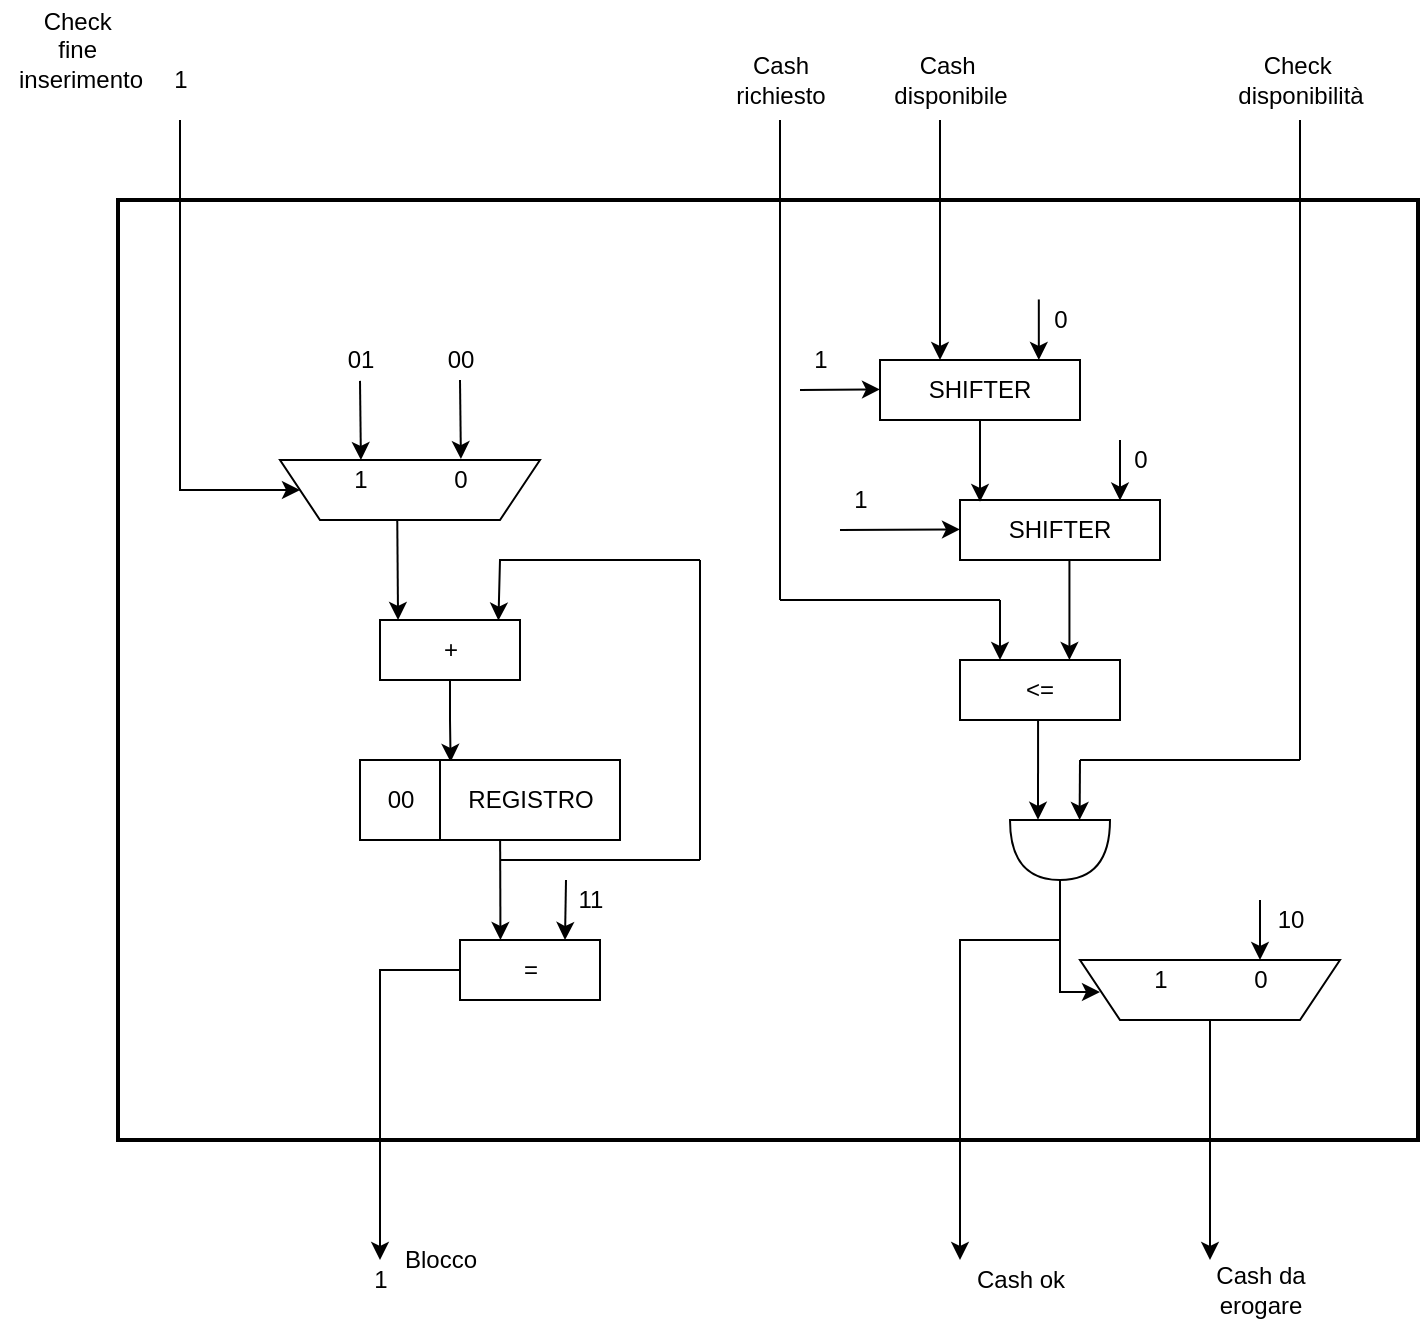 <mxfile version="14.2.6" type="device"><diagram id="F1ZzKA-eBVkGZL5owRjH" name="Page-1"><mxGraphModel dx="1730" dy="967" grid="1" gridSize="10" guides="1" tooltips="1" connect="1" arrows="1" fold="1" page="1" pageScale="1" pageWidth="827" pageHeight="1169" math="0" shadow="0"><root><mxCell id="0"/><mxCell id="1" parent="0"/><mxCell id="3Wlb52w0nsUD1-H8WVIE-4" value="" style="shape=trapezoid;perimeter=trapezoidPerimeter;whiteSpace=wrap;html=1;fixedSize=1;rotation=-180;" vertex="1" parent="1"><mxGeometry x="170" y="610" width="130" height="30" as="geometry"/></mxCell><mxCell id="3Wlb52w0nsUD1-H8WVIE-15" style="edgeStyle=orthogonalEdgeStyle;rounded=0;orthogonalLoop=1;jettySize=auto;html=1;entryX=0.059;entryY=0.024;entryDx=0;entryDy=0;entryPerimeter=0;" edge="1" parent="1" source="3Wlb52w0nsUD1-H8WVIE-5" target="3Wlb52w0nsUD1-H8WVIE-6"><mxGeometry relative="1" as="geometry"/></mxCell><mxCell id="3Wlb52w0nsUD1-H8WVIE-5" value="" style="rounded=0;whiteSpace=wrap;html=1;" vertex="1" parent="1"><mxGeometry x="220" y="690" width="70" height="30" as="geometry"/></mxCell><mxCell id="3Wlb52w0nsUD1-H8WVIE-6" value="" style="rounded=0;whiteSpace=wrap;html=1;" vertex="1" parent="1"><mxGeometry x="250" y="760" width="90" height="40" as="geometry"/></mxCell><mxCell id="3Wlb52w0nsUD1-H8WVIE-7" value="" style="rounded=0;whiteSpace=wrap;html=1;" vertex="1" parent="1"><mxGeometry x="210" y="760" width="40" height="40" as="geometry"/></mxCell><mxCell id="3Wlb52w0nsUD1-H8WVIE-14" style="edgeStyle=orthogonalEdgeStyle;rounded=0;orthogonalLoop=1;jettySize=auto;html=1;exitX=0.5;exitY=1;exitDx=0;exitDy=0;" edge="1" parent="1" source="3Wlb52w0nsUD1-H8WVIE-6" target="3Wlb52w0nsUD1-H8WVIE-6"><mxGeometry relative="1" as="geometry"/></mxCell><mxCell id="3Wlb52w0nsUD1-H8WVIE-16" value="" style="rounded=0;whiteSpace=wrap;html=1;" vertex="1" parent="1"><mxGeometry x="260" y="850" width="70" height="30" as="geometry"/></mxCell><mxCell id="3Wlb52w0nsUD1-H8WVIE-20" value="" style="endArrow=classic;html=1;exitX=0.334;exitY=1.004;exitDx=0;exitDy=0;exitPerimeter=0;entryX=0.289;entryY=-0.001;entryDx=0;entryDy=0;entryPerimeter=0;" edge="1" parent="1" source="3Wlb52w0nsUD1-H8WVIE-6" target="3Wlb52w0nsUD1-H8WVIE-16"><mxGeometry width="50" height="50" relative="1" as="geometry"><mxPoint x="278" y="800" as="sourcePoint"/><mxPoint x="278" y="849" as="targetPoint"/><Array as="points"/></mxGeometry></mxCell><mxCell id="3Wlb52w0nsUD1-H8WVIE-22" value="" style="endArrow=none;html=1;" edge="1" parent="1"><mxGeometry width="50" height="50" relative="1" as="geometry"><mxPoint x="280" y="810" as="sourcePoint"/><mxPoint x="380" y="810" as="targetPoint"/></mxGeometry></mxCell><mxCell id="3Wlb52w0nsUD1-H8WVIE-23" value="" style="endArrow=none;html=1;" edge="1" parent="1"><mxGeometry width="50" height="50" relative="1" as="geometry"><mxPoint x="380" y="810" as="sourcePoint"/><mxPoint x="380" y="660" as="targetPoint"/></mxGeometry></mxCell><mxCell id="3Wlb52w0nsUD1-H8WVIE-24" value="" style="endArrow=classic;html=1;entryX=0.846;entryY=0.01;entryDx=0;entryDy=0;entryPerimeter=0;rounded=0;" edge="1" parent="1" target="3Wlb52w0nsUD1-H8WVIE-5"><mxGeometry width="50" height="50" relative="1" as="geometry"><mxPoint x="380" y="660" as="sourcePoint"/><mxPoint x="260" y="660" as="targetPoint"/><Array as="points"><mxPoint x="280" y="660"/></Array></mxGeometry></mxCell><mxCell id="3Wlb52w0nsUD1-H8WVIE-25" value="SHIFTER" style="rounded=0;whiteSpace=wrap;html=1;" vertex="1" parent="1"><mxGeometry x="470" y="560" width="100" height="30" as="geometry"/></mxCell><mxCell id="3Wlb52w0nsUD1-H8WVIE-26" value="SHIFTER" style="rounded=0;whiteSpace=wrap;html=1;" vertex="1" parent="1"><mxGeometry x="510" y="630" width="100" height="30" as="geometry"/></mxCell><mxCell id="3Wlb52w0nsUD1-H8WVIE-27" value="&amp;lt;=" style="rounded=0;whiteSpace=wrap;html=1;" vertex="1" parent="1"><mxGeometry x="510" y="710" width="80" height="30" as="geometry"/></mxCell><mxCell id="3Wlb52w0nsUD1-H8WVIE-28" value="" style="shape=trapezoid;perimeter=trapezoidPerimeter;whiteSpace=wrap;html=1;fixedSize=1;rotation=-180;align=left;" vertex="1" parent="1"><mxGeometry x="570" y="860" width="130" height="30" as="geometry"/></mxCell><mxCell id="3Wlb52w0nsUD1-H8WVIE-29" value="" style="shape=or;whiteSpace=wrap;html=1;rotation=90;" vertex="1" parent="1"><mxGeometry x="545" y="780" width="30" height="50" as="geometry"/></mxCell><mxCell id="3Wlb52w0nsUD1-H8WVIE-30" value="" style="endArrow=classic;html=1;exitX=0.5;exitY=1;exitDx=0;exitDy=0;entryX=0.1;entryY=0.031;entryDx=0;entryDy=0;entryPerimeter=0;" edge="1" parent="1" source="3Wlb52w0nsUD1-H8WVIE-25" target="3Wlb52w0nsUD1-H8WVIE-26"><mxGeometry width="50" height="50" relative="1" as="geometry"><mxPoint x="400" y="750" as="sourcePoint"/><mxPoint x="450" y="700" as="targetPoint"/></mxGeometry></mxCell><mxCell id="3Wlb52w0nsUD1-H8WVIE-31" value="" style="endArrow=classic;html=1;entryX=0.8;entryY=0.009;entryDx=0;entryDy=0;entryPerimeter=0;" edge="1" parent="1" target="3Wlb52w0nsUD1-H8WVIE-26"><mxGeometry width="50" height="50" relative="1" as="geometry"><mxPoint x="590" y="600" as="sourcePoint"/><mxPoint x="620" y="560" as="targetPoint"/></mxGeometry></mxCell><mxCell id="3Wlb52w0nsUD1-H8WVIE-33" value="" style="endArrow=classic;html=1;entryX=0.8;entryY=0.009;entryDx=0;entryDy=0;entryPerimeter=0;" edge="1" parent="1"><mxGeometry width="50" height="50" relative="1" as="geometry"><mxPoint x="549.41" y="529.73" as="sourcePoint"/><mxPoint x="549.41" y="560" as="targetPoint"/></mxGeometry></mxCell><mxCell id="3Wlb52w0nsUD1-H8WVIE-34" value="" style="endArrow=classic;html=1;entryX=0.684;entryY=0;entryDx=0;entryDy=0;entryPerimeter=0;" edge="1" parent="1" target="3Wlb52w0nsUD1-H8WVIE-27"><mxGeometry width="50" height="50" relative="1" as="geometry"><mxPoint x="564.71" y="660" as="sourcePoint"/><mxPoint x="555.29" y="700" as="targetPoint"/></mxGeometry></mxCell><mxCell id="3Wlb52w0nsUD1-H8WVIE-35" value="" style="endArrow=classic;html=1;entryX=-0.004;entryY=0.72;entryDx=0;entryDy=0;entryPerimeter=0;exitX=0.488;exitY=1;exitDx=0;exitDy=0;exitPerimeter=0;" edge="1" parent="1" source="3Wlb52w0nsUD1-H8WVIE-27" target="3Wlb52w0nsUD1-H8WVIE-29"><mxGeometry width="50" height="50" relative="1" as="geometry"><mxPoint x="544" y="741" as="sourcePoint"/><mxPoint x="544" y="790" as="targetPoint"/></mxGeometry></mxCell><mxCell id="3Wlb52w0nsUD1-H8WVIE-37" value="" style="endArrow=classic;html=1;" edge="1" parent="1"><mxGeometry width="50" height="50" relative="1" as="geometry"><mxPoint x="570" y="760" as="sourcePoint"/><mxPoint x="569.81" y="790" as="targetPoint"/><Array as="points"><mxPoint x="569.81" y="790"/></Array></mxGeometry></mxCell><mxCell id="3Wlb52w0nsUD1-H8WVIE-38" value="" style="endArrow=classic;html=1;exitX=1;exitY=0.5;exitDx=0;exitDy=0;exitPerimeter=0;rounded=0;" edge="1" parent="1" source="3Wlb52w0nsUD1-H8WVIE-29"><mxGeometry width="50" height="50" relative="1" as="geometry"><mxPoint x="510" y="880" as="sourcePoint"/><mxPoint x="580" y="876" as="targetPoint"/><Array as="points"><mxPoint x="560" y="850"/><mxPoint x="560" y="876"/></Array></mxGeometry></mxCell><mxCell id="3Wlb52w0nsUD1-H8WVIE-39" value="" style="rounded=0;whiteSpace=wrap;html=1;perimeterSpacing=2;strokeWidth=2;fillColor=none;imageAspect=1;" vertex="1" parent="1"><mxGeometry x="89" y="480" width="650" height="470" as="geometry"/></mxCell><mxCell id="3Wlb52w0nsUD1-H8WVIE-41" value="" style="endArrow=classic;html=1;" edge="1" parent="1"><mxGeometry width="50" height="50" relative="1" as="geometry"><mxPoint x="660" y="830" as="sourcePoint"/><mxPoint x="660" y="860" as="targetPoint"/></mxGeometry></mxCell><mxCell id="3Wlb52w0nsUD1-H8WVIE-42" value="1" style="text;html=1;align=center;verticalAlign=middle;resizable=0;points=[];autosize=1;" vertex="1" parent="1"><mxGeometry x="600" y="860" width="20" height="20" as="geometry"/></mxCell><mxCell id="3Wlb52w0nsUD1-H8WVIE-43" value="0" style="text;html=1;align=center;verticalAlign=middle;resizable=0;points=[];autosize=1;" vertex="1" parent="1"><mxGeometry x="650" y="860" width="20" height="20" as="geometry"/></mxCell><mxCell id="3Wlb52w0nsUD1-H8WVIE-44" value="1" style="text;html=1;align=center;verticalAlign=middle;resizable=0;points=[];autosize=1;" vertex="1" parent="1"><mxGeometry x="200" y="610" width="20" height="20" as="geometry"/></mxCell><mxCell id="3Wlb52w0nsUD1-H8WVIE-45" value="0" style="text;html=1;align=center;verticalAlign=middle;resizable=0;points=[];autosize=1;" vertex="1" parent="1"><mxGeometry x="250" y="610" width="20" height="20" as="geometry"/></mxCell><mxCell id="3Wlb52w0nsUD1-H8WVIE-46" value="+" style="text;html=1;align=center;verticalAlign=middle;resizable=0;points=[];autosize=1;" vertex="1" parent="1"><mxGeometry x="245" y="695" width="20" height="20" as="geometry"/></mxCell><mxCell id="3Wlb52w0nsUD1-H8WVIE-47" value="00" style="text;html=1;align=center;verticalAlign=middle;resizable=0;points=[];autosize=1;" vertex="1" parent="1"><mxGeometry x="215" y="770" width="30" height="20" as="geometry"/></mxCell><mxCell id="3Wlb52w0nsUD1-H8WVIE-48" value="REGISTRO" style="text;html=1;align=center;verticalAlign=middle;resizable=0;points=[];autosize=1;" vertex="1" parent="1"><mxGeometry x="255" y="770" width="80" height="20" as="geometry"/></mxCell><mxCell id="3Wlb52w0nsUD1-H8WVIE-49" value="=" style="text;html=1;align=center;verticalAlign=middle;resizable=0;points=[];autosize=1;" vertex="1" parent="1"><mxGeometry x="285" y="855" width="20" height="20" as="geometry"/></mxCell><mxCell id="3Wlb52w0nsUD1-H8WVIE-50" value="" style="endArrow=classic;html=1;exitX=0.549;exitY=0;exitDx=0;exitDy=0;exitPerimeter=0;entryX=0.129;entryY=0;entryDx=0;entryDy=0;entryPerimeter=0;" edge="1" parent="1" source="3Wlb52w0nsUD1-H8WVIE-4" target="3Wlb52w0nsUD1-H8WVIE-5"><mxGeometry width="50" height="50" relative="1" as="geometry"><mxPoint x="229" y="650" as="sourcePoint"/><mxPoint x="229" y="680" as="targetPoint"/></mxGeometry></mxCell><mxCell id="3Wlb52w0nsUD1-H8WVIE-51" value="" style="endArrow=classic;html=1;entryX=0.75;entryY=0;entryDx=0;entryDy=0;" edge="1" parent="1" target="3Wlb52w0nsUD1-H8WVIE-16"><mxGeometry width="50" height="50" relative="1" as="geometry"><mxPoint x="313" y="820" as="sourcePoint"/><mxPoint x="559.41" y="570" as="targetPoint"/></mxGeometry></mxCell><mxCell id="3Wlb52w0nsUD1-H8WVIE-54" value="" style="endArrow=classic;html=1;entryX=0.523;entryY=-0.022;entryDx=0;entryDy=0;entryPerimeter=0;" edge="1" parent="1" target="3Wlb52w0nsUD1-H8WVIE-45"><mxGeometry width="50" height="50" relative="1" as="geometry"><mxPoint x="260" y="570" as="sourcePoint"/><mxPoint x="262" y="600" as="targetPoint"/></mxGeometry></mxCell><mxCell id="3Wlb52w0nsUD1-H8WVIE-55" value="" style="endArrow=classic;html=1;entryX=0.523;entryY=-0.022;entryDx=0;entryDy=0;entryPerimeter=0;" edge="1" parent="1"><mxGeometry width="50" height="50" relative="1" as="geometry"><mxPoint x="210.0" y="570.44" as="sourcePoint"/><mxPoint x="210.46" y="610.0" as="targetPoint"/></mxGeometry></mxCell><mxCell id="3Wlb52w0nsUD1-H8WVIE-56" value="01" style="text;html=1;align=center;verticalAlign=middle;resizable=0;points=[];autosize=1;" vertex="1" parent="1"><mxGeometry x="195" y="550" width="30" height="20" as="geometry"/></mxCell><mxCell id="3Wlb52w0nsUD1-H8WVIE-57" value="00" style="text;html=1;align=center;verticalAlign=middle;resizable=0;points=[];autosize=1;" vertex="1" parent="1"><mxGeometry x="245" y="550" width="30" height="20" as="geometry"/></mxCell><mxCell id="3Wlb52w0nsUD1-H8WVIE-58" value="" style="endArrow=classic;html=1;rounded=0;" edge="1" parent="1" target="3Wlb52w0nsUD1-H8WVIE-4"><mxGeometry width="50" height="50" relative="1" as="geometry"><mxPoint x="120" y="440" as="sourcePoint"/><mxPoint x="140" y="580" as="targetPoint"/><Array as="points"><mxPoint x="120" y="625"/></Array></mxGeometry></mxCell><mxCell id="3Wlb52w0nsUD1-H8WVIE-59" value="Check&amp;nbsp;&lt;br&gt;fine&amp;nbsp;&lt;br&gt;inserimento" style="text;html=1;align=center;verticalAlign=middle;resizable=0;points=[];autosize=1;" vertex="1" parent="1"><mxGeometry x="30" y="380" width="80" height="50" as="geometry"/></mxCell><mxCell id="3Wlb52w0nsUD1-H8WVIE-60" value="1" style="text;html=1;align=center;verticalAlign=middle;resizable=0;points=[];autosize=1;" vertex="1" parent="1"><mxGeometry x="110" y="410" width="20" height="20" as="geometry"/></mxCell><mxCell id="3Wlb52w0nsUD1-H8WVIE-62" value="" style="endArrow=classic;html=1;exitX=0;exitY=0.5;exitDx=0;exitDy=0;rounded=0;" edge="1" parent="1" source="3Wlb52w0nsUD1-H8WVIE-16"><mxGeometry width="50" height="50" relative="1" as="geometry"><mxPoint x="165" y="875" as="sourcePoint"/><mxPoint x="220" y="1010" as="targetPoint"/><Array as="points"><mxPoint x="220" y="865"/></Array></mxGeometry></mxCell><mxCell id="3Wlb52w0nsUD1-H8WVIE-63" value="Blocco" style="text;html=1;align=center;verticalAlign=middle;resizable=0;points=[];autosize=1;" vertex="1" parent="1"><mxGeometry x="225" y="1000" width="50" height="20" as="geometry"/></mxCell><mxCell id="3Wlb52w0nsUD1-H8WVIE-64" value="1" style="text;html=1;align=center;verticalAlign=middle;resizable=0;points=[];autosize=1;" vertex="1" parent="1"><mxGeometry x="210" y="1010" width="20" height="20" as="geometry"/></mxCell><mxCell id="3Wlb52w0nsUD1-H8WVIE-65" value="11" style="text;html=1;align=center;verticalAlign=middle;resizable=0;points=[];autosize=1;" vertex="1" parent="1"><mxGeometry x="310" y="820" width="30" height="20" as="geometry"/></mxCell><mxCell id="3Wlb52w0nsUD1-H8WVIE-66" value="10" style="text;html=1;align=center;verticalAlign=middle;resizable=0;points=[];autosize=1;" vertex="1" parent="1"><mxGeometry x="660" y="830" width="30" height="20" as="geometry"/></mxCell><mxCell id="3Wlb52w0nsUD1-H8WVIE-67" value="" style="endArrow=classic;html=1;" edge="1" parent="1"><mxGeometry width="50" height="50" relative="1" as="geometry"><mxPoint x="450" y="645" as="sourcePoint"/><mxPoint x="510" y="644.71" as="targetPoint"/></mxGeometry></mxCell><mxCell id="3Wlb52w0nsUD1-H8WVIE-68" value="" style="endArrow=classic;html=1;" edge="1" parent="1"><mxGeometry width="50" height="50" relative="1" as="geometry"><mxPoint x="430" y="575" as="sourcePoint"/><mxPoint x="470" y="574.71" as="targetPoint"/></mxGeometry></mxCell><mxCell id="3Wlb52w0nsUD1-H8WVIE-69" value="1" style="text;html=1;align=center;verticalAlign=middle;resizable=0;points=[];autosize=1;" vertex="1" parent="1"><mxGeometry x="430" y="550" width="20" height="20" as="geometry"/></mxCell><mxCell id="3Wlb52w0nsUD1-H8WVIE-70" value="1" style="text;html=1;align=center;verticalAlign=middle;resizable=0;points=[];autosize=1;" vertex="1" parent="1"><mxGeometry x="450" y="620" width="20" height="20" as="geometry"/></mxCell><mxCell id="3Wlb52w0nsUD1-H8WVIE-71" value="0" style="text;html=1;align=center;verticalAlign=middle;resizable=0;points=[];autosize=1;" vertex="1" parent="1"><mxGeometry x="550" y="530" width="20" height="20" as="geometry"/></mxCell><mxCell id="3Wlb52w0nsUD1-H8WVIE-72" value="0" style="text;html=1;align=center;verticalAlign=middle;resizable=0;points=[];autosize=1;" vertex="1" parent="1"><mxGeometry x="590" y="600" width="20" height="20" as="geometry"/></mxCell><mxCell id="3Wlb52w0nsUD1-H8WVIE-73" value="" style="endArrow=classic;html=1;exitX=0.5;exitY=0;exitDx=0;exitDy=0;" edge="1" parent="1" source="3Wlb52w0nsUD1-H8WVIE-28"><mxGeometry width="50" height="50" relative="1" as="geometry"><mxPoint x="460" y="1010" as="sourcePoint"/><mxPoint x="635" y="1010" as="targetPoint"/></mxGeometry></mxCell><mxCell id="3Wlb52w0nsUD1-H8WVIE-74" value="Cash da&lt;br&gt;erogare" style="text;html=1;align=center;verticalAlign=middle;resizable=0;points=[];autosize=1;" vertex="1" parent="1"><mxGeometry x="630" y="1010" width="60" height="30" as="geometry"/></mxCell><mxCell id="3Wlb52w0nsUD1-H8WVIE-75" value="" style="endArrow=classic;html=1;anchorPointDirection=0;noJump=1;rounded=0;" edge="1" parent="1"><mxGeometry width="50" height="50" relative="1" as="geometry"><mxPoint x="560" y="850" as="sourcePoint"/><mxPoint x="510" y="1010" as="targetPoint"/><Array as="points"><mxPoint x="510" y="850"/></Array></mxGeometry></mxCell><mxCell id="3Wlb52w0nsUD1-H8WVIE-76" value="Cash ok" style="text;html=1;align=center;verticalAlign=middle;resizable=0;points=[];autosize=1;" vertex="1" parent="1"><mxGeometry x="510" y="1010" width="60" height="20" as="geometry"/></mxCell><mxCell id="3Wlb52w0nsUD1-H8WVIE-77" value="" style="endArrow=classic;html=1;" edge="1" parent="1"><mxGeometry width="50" height="50" relative="1" as="geometry"><mxPoint x="500" y="440" as="sourcePoint"/><mxPoint x="500" y="560" as="targetPoint"/></mxGeometry></mxCell><mxCell id="3Wlb52w0nsUD1-H8WVIE-78" value="Cash&amp;nbsp;&lt;br&gt;disponibile" style="text;html=1;align=center;verticalAlign=middle;resizable=0;points=[];autosize=1;" vertex="1" parent="1"><mxGeometry x="470" y="405" width="70" height="30" as="geometry"/></mxCell><mxCell id="3Wlb52w0nsUD1-H8WVIE-79" value="" style="endArrow=classic;html=1;entryX=0.25;entryY=0;entryDx=0;entryDy=0;" edge="1" parent="1" target="3Wlb52w0nsUD1-H8WVIE-27"><mxGeometry width="50" height="50" relative="1" as="geometry"><mxPoint x="530" y="680" as="sourcePoint"/><mxPoint x="530" y="690" as="targetPoint"/></mxGeometry></mxCell><mxCell id="3Wlb52w0nsUD1-H8WVIE-80" value="" style="endArrow=none;html=1;" edge="1" parent="1"><mxGeometry width="50" height="50" relative="1" as="geometry"><mxPoint x="420" y="680" as="sourcePoint"/><mxPoint x="530" y="680" as="targetPoint"/></mxGeometry></mxCell><mxCell id="3Wlb52w0nsUD1-H8WVIE-81" value="" style="endArrow=none;html=1;" edge="1" parent="1"><mxGeometry width="50" height="50" relative="1" as="geometry"><mxPoint x="420" y="680" as="sourcePoint"/><mxPoint x="420" y="440" as="targetPoint"/></mxGeometry></mxCell><mxCell id="3Wlb52w0nsUD1-H8WVIE-82" value="Cash&lt;br&gt;richiesto" style="text;html=1;align=center;verticalAlign=middle;resizable=0;points=[];autosize=1;" vertex="1" parent="1"><mxGeometry x="390" y="405" width="60" height="30" as="geometry"/></mxCell><mxCell id="3Wlb52w0nsUD1-H8WVIE-83" value="" style="endArrow=none;html=1;" edge="1" parent="1"><mxGeometry width="50" height="50" relative="1" as="geometry"><mxPoint x="570" y="760" as="sourcePoint"/><mxPoint x="680" y="760" as="targetPoint"/></mxGeometry></mxCell><mxCell id="3Wlb52w0nsUD1-H8WVIE-84" value="" style="endArrow=none;html=1;" edge="1" parent="1"><mxGeometry width="50" height="50" relative="1" as="geometry"><mxPoint x="680" y="760" as="sourcePoint"/><mxPoint x="680" y="440" as="targetPoint"/></mxGeometry></mxCell><mxCell id="3Wlb52w0nsUD1-H8WVIE-85" value="Check&amp;nbsp;&lt;br&gt;disponibilità" style="text;html=1;align=center;verticalAlign=middle;resizable=0;points=[];autosize=1;" vertex="1" parent="1"><mxGeometry x="640" y="405" width="80" height="30" as="geometry"/></mxCell></root></mxGraphModel></diagram></mxfile>